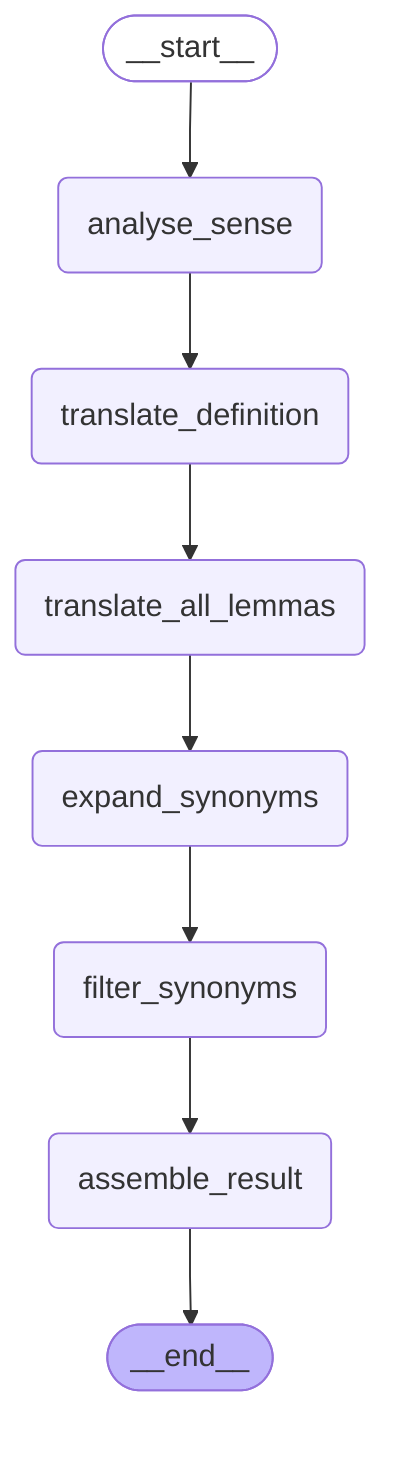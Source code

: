 ---
config:
  flowchart:
    curve: linear
---
graph TD;
	__start__([<p>__start__</p>]):::first
	analyse_sense(analyse_sense)
	translate_definition(translate_definition)
	translate_all_lemmas(translate_all_lemmas)
	expand_synonyms(expand_synonyms)
	filter_synonyms(filter_synonyms)
	assemble_result(assemble_result)
	__end__([<p>__end__</p>]):::last
	__start__ --> analyse_sense;
	analyse_sense --> translate_definition;
	expand_synonyms --> filter_synonyms;
	filter_synonyms --> assemble_result;
	translate_all_lemmas --> expand_synonyms;
	translate_definition --> translate_all_lemmas;
	assemble_result --> __end__;
	classDef default fill:#f2f0ff,line-height:1.2
	classDef first fill-opacity:0
	classDef last fill:#bfb6fc